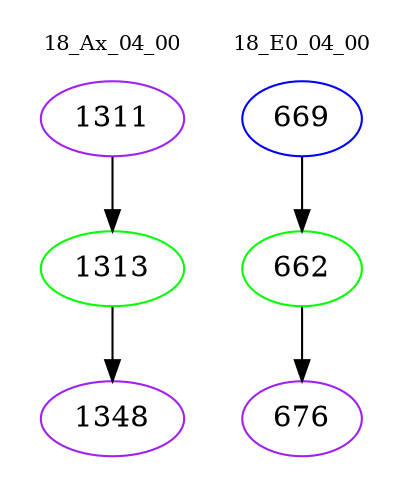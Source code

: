digraph{
subgraph cluster_0 {
color = white
label = "18_Ax_04_00";
fontsize=10;
T0_1311 [label="1311", color="purple"]
T0_1311 -> T0_1313 [color="black"]
T0_1313 [label="1313", color="green"]
T0_1313 -> T0_1348 [color="black"]
T0_1348 [label="1348", color="purple"]
}
subgraph cluster_1 {
color = white
label = "18_E0_04_00";
fontsize=10;
T1_669 [label="669", color="blue"]
T1_669 -> T1_662 [color="black"]
T1_662 [label="662", color="green"]
T1_662 -> T1_676 [color="black"]
T1_676 [label="676", color="purple"]
}
}

